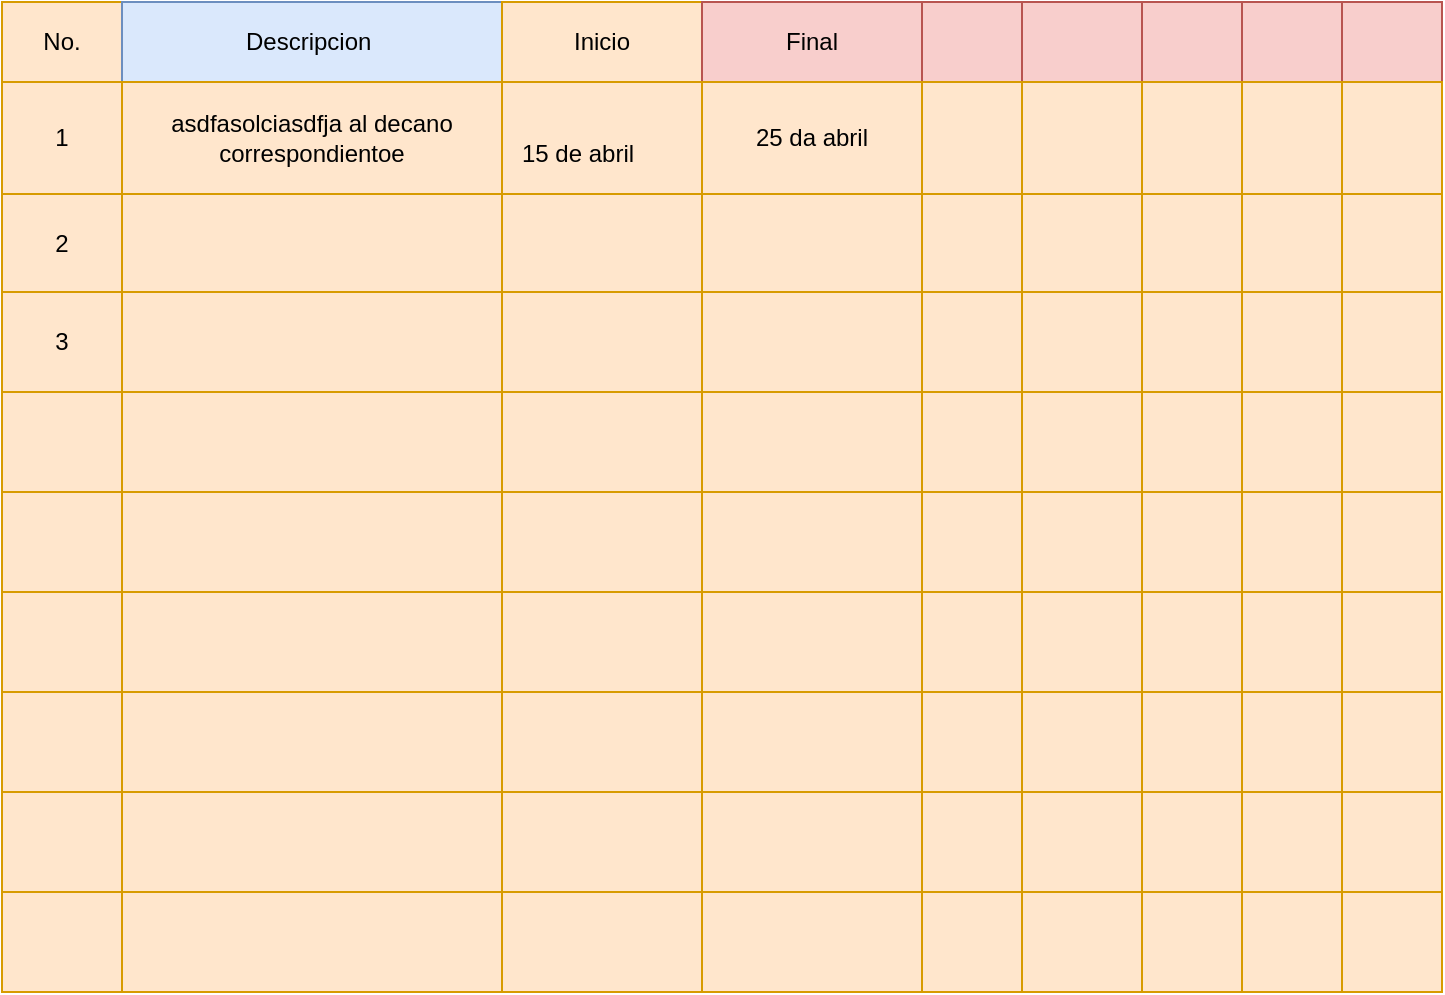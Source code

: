 <mxfile version="24.2.5" type="github">
  <diagram name="Fase 1 Inicio" id="8t1y3uFtydpFNQc3oyha">
    <mxGraphModel dx="1474" dy="1691" grid="1" gridSize="10" guides="1" tooltips="1" connect="1" arrows="1" fold="1" page="1" pageScale="1" pageWidth="827" pageHeight="1169" math="0" shadow="0">
      <root>
        <mxCell id="0" />
        <mxCell id="1" parent="0" />
        <mxCell id="MIYx1o6pVA1GDxMh2l_--1" value="" style="childLayout=tableLayout;recursiveResize=0;shadow=0;fillColor=#ffe6cc;rounded=0;whiteSpace=wrap;strokeColor=#d79b00;" vertex="1" parent="1">
          <mxGeometry x="20" y="-150" width="720" height="495" as="geometry" />
        </mxCell>
        <mxCell id="MIYx1o6pVA1GDxMh2l_--2" value="" style="shape=tableRow;horizontal=0;startSize=0;swimlaneHead=0;swimlaneBody=0;top=0;left=0;bottom=0;right=0;dropTarget=0;collapsible=0;recursiveResize=0;expand=0;fontStyle=0;fillColor=none;strokeColor=inherit;rounded=0;" vertex="1" parent="MIYx1o6pVA1GDxMh2l_--1">
          <mxGeometry width="720" height="40" as="geometry" />
        </mxCell>
        <mxCell id="MIYx1o6pVA1GDxMh2l_--3" value="No." style="connectable=0;recursiveResize=0;strokeColor=inherit;fillColor=none;align=center;whiteSpace=wrap;html=1;rounded=0;" vertex="1" parent="MIYx1o6pVA1GDxMh2l_--2">
          <mxGeometry width="60" height="40" as="geometry">
            <mxRectangle width="60" height="40" as="alternateBounds" />
          </mxGeometry>
        </mxCell>
        <mxCell id="MIYx1o6pVA1GDxMh2l_--4" value="Descripcion&amp;nbsp;" style="connectable=0;recursiveResize=0;strokeColor=#6c8ebf;fillColor=#dae8fc;align=center;whiteSpace=wrap;html=1;rounded=0;" vertex="1" parent="MIYx1o6pVA1GDxMh2l_--2">
          <mxGeometry x="60" width="190" height="40" as="geometry">
            <mxRectangle width="190" height="40" as="alternateBounds" />
          </mxGeometry>
        </mxCell>
        <mxCell id="MIYx1o6pVA1GDxMh2l_--5" value="Inicio" style="connectable=0;recursiveResize=0;strokeColor=inherit;fillColor=none;align=center;whiteSpace=wrap;html=1;rounded=0;" vertex="1" parent="MIYx1o6pVA1GDxMh2l_--2">
          <mxGeometry x="250" width="100" height="40" as="geometry">
            <mxRectangle width="100" height="40" as="alternateBounds" />
          </mxGeometry>
        </mxCell>
        <mxCell id="MIYx1o6pVA1GDxMh2l_--12" value="Final" style="connectable=0;recursiveResize=0;strokeColor=#b85450;fillColor=#f8cecc;align=center;whiteSpace=wrap;html=1;rounded=0;" vertex="1" parent="MIYx1o6pVA1GDxMh2l_--2">
          <mxGeometry x="350" width="110" height="40" as="geometry">
            <mxRectangle width="110" height="40" as="alternateBounds" />
          </mxGeometry>
        </mxCell>
        <mxCell id="MIYx1o6pVA1GDxMh2l_--34" style="connectable=0;recursiveResize=0;strokeColor=#b85450;fillColor=#f8cecc;align=center;whiteSpace=wrap;html=1;rounded=0;" vertex="1" parent="MIYx1o6pVA1GDxMh2l_--2">
          <mxGeometry x="460" width="50" height="40" as="geometry">
            <mxRectangle width="50" height="40" as="alternateBounds" />
          </mxGeometry>
        </mxCell>
        <mxCell id="MIYx1o6pVA1GDxMh2l_--39" style="connectable=0;recursiveResize=0;strokeColor=#b85450;fillColor=#f8cecc;align=center;whiteSpace=wrap;html=1;rounded=0;" vertex="1" parent="MIYx1o6pVA1GDxMh2l_--2">
          <mxGeometry x="510" width="60" height="40" as="geometry">
            <mxRectangle width="60" height="40" as="alternateBounds" />
          </mxGeometry>
        </mxCell>
        <mxCell id="MIYx1o6pVA1GDxMh2l_--44" style="connectable=0;recursiveResize=0;strokeColor=#b85450;fillColor=#f8cecc;align=center;whiteSpace=wrap;html=1;rounded=0;" vertex="1" parent="MIYx1o6pVA1GDxMh2l_--2">
          <mxGeometry x="570" width="50" height="40" as="geometry">
            <mxRectangle width="50" height="40" as="alternateBounds" />
          </mxGeometry>
        </mxCell>
        <mxCell id="MIYx1o6pVA1GDxMh2l_--49" style="connectable=0;recursiveResize=0;strokeColor=#b85450;fillColor=#f8cecc;align=center;whiteSpace=wrap;html=1;rounded=0;" vertex="1" parent="MIYx1o6pVA1GDxMh2l_--2">
          <mxGeometry x="620" width="50" height="40" as="geometry">
            <mxRectangle width="50" height="40" as="alternateBounds" />
          </mxGeometry>
        </mxCell>
        <mxCell id="MIYx1o6pVA1GDxMh2l_--54" style="connectable=0;recursiveResize=0;strokeColor=#b85450;fillColor=#f8cecc;align=center;whiteSpace=wrap;html=1;rounded=0;" vertex="1" parent="MIYx1o6pVA1GDxMh2l_--2">
          <mxGeometry x="670" width="50" height="40" as="geometry">
            <mxRectangle width="50" height="40" as="alternateBounds" />
          </mxGeometry>
        </mxCell>
        <mxCell id="MIYx1o6pVA1GDxMh2l_--6" style="shape=tableRow;horizontal=0;startSize=0;swimlaneHead=0;swimlaneBody=0;top=0;left=0;bottom=0;right=0;dropTarget=0;collapsible=0;recursiveResize=0;expand=0;fontStyle=0;fillColor=none;strokeColor=inherit;rounded=0;" vertex="1" parent="MIYx1o6pVA1GDxMh2l_--1">
          <mxGeometry y="40" width="720" height="56" as="geometry" />
        </mxCell>
        <mxCell id="MIYx1o6pVA1GDxMh2l_--7" value="1" style="connectable=0;recursiveResize=0;strokeColor=inherit;fillColor=none;align=center;whiteSpace=wrap;html=1;rounded=0;" vertex="1" parent="MIYx1o6pVA1GDxMh2l_--6">
          <mxGeometry width="60" height="56" as="geometry">
            <mxRectangle width="60" height="56" as="alternateBounds" />
          </mxGeometry>
        </mxCell>
        <mxCell id="MIYx1o6pVA1GDxMh2l_--8" value="asdfasolciasdfja al decano correspondientoe" style="connectable=0;recursiveResize=0;strokeColor=inherit;fillColor=none;align=center;whiteSpace=wrap;html=1;rounded=0;" vertex="1" parent="MIYx1o6pVA1GDxMh2l_--6">
          <mxGeometry x="60" width="190" height="56" as="geometry">
            <mxRectangle width="190" height="56" as="alternateBounds" />
          </mxGeometry>
        </mxCell>
        <mxCell id="MIYx1o6pVA1GDxMh2l_--9" value="&lt;span style=&quot;white-space: pre;&quot;&gt;&#x9;&lt;/span&gt;&lt;span style=&quot;white-space: pre;&quot;&gt;&#x9;&lt;/span&gt;&lt;span style=&quot;white-space: pre;&quot;&gt;&#x9;&lt;/span&gt;&lt;span style=&quot;white-space: pre;&quot;&gt;&#x9;&lt;/span&gt;&lt;span style=&quot;white-space: pre;&quot;&gt;&#x9;&lt;/span&gt;&lt;span style=&quot;white-space: pre;&quot;&gt;&#x9;&lt;/span&gt;&lt;span style=&quot;white-space: pre;&quot;&gt;&#x9;&lt;/span&gt;&lt;div&gt;15 de abril&lt;span style=&quot;background-color: initial; white-space: pre;&quot;&gt;&#x9;&lt;/span&gt;&lt;/div&gt;" style="connectable=0;recursiveResize=0;strokeColor=inherit;fillColor=none;align=center;whiteSpace=wrap;html=1;rounded=0;" vertex="1" parent="MIYx1o6pVA1GDxMh2l_--6">
          <mxGeometry x="250" width="100" height="56" as="geometry">
            <mxRectangle width="100" height="56" as="alternateBounds" />
          </mxGeometry>
        </mxCell>
        <mxCell id="MIYx1o6pVA1GDxMh2l_--13" value="25 da abril" style="connectable=0;recursiveResize=0;strokeColor=inherit;fillColor=none;align=center;whiteSpace=wrap;html=1;rounded=0;" vertex="1" parent="MIYx1o6pVA1GDxMh2l_--6">
          <mxGeometry x="350" width="110" height="56" as="geometry">
            <mxRectangle width="110" height="56" as="alternateBounds" />
          </mxGeometry>
        </mxCell>
        <mxCell id="MIYx1o6pVA1GDxMh2l_--35" style="connectable=0;recursiveResize=0;strokeColor=inherit;fillColor=none;align=center;whiteSpace=wrap;html=1;rounded=0;" vertex="1" parent="MIYx1o6pVA1GDxMh2l_--6">
          <mxGeometry x="460" width="50" height="56" as="geometry">
            <mxRectangle width="50" height="56" as="alternateBounds" />
          </mxGeometry>
        </mxCell>
        <mxCell id="MIYx1o6pVA1GDxMh2l_--40" style="connectable=0;recursiveResize=0;strokeColor=inherit;fillColor=none;align=center;whiteSpace=wrap;html=1;rounded=0;" vertex="1" parent="MIYx1o6pVA1GDxMh2l_--6">
          <mxGeometry x="510" width="60" height="56" as="geometry">
            <mxRectangle width="60" height="56" as="alternateBounds" />
          </mxGeometry>
        </mxCell>
        <mxCell id="MIYx1o6pVA1GDxMh2l_--45" style="connectable=0;recursiveResize=0;strokeColor=inherit;fillColor=none;align=center;whiteSpace=wrap;html=1;rounded=0;" vertex="1" parent="MIYx1o6pVA1GDxMh2l_--6">
          <mxGeometry x="570" width="50" height="56" as="geometry">
            <mxRectangle width="50" height="56" as="alternateBounds" />
          </mxGeometry>
        </mxCell>
        <mxCell id="MIYx1o6pVA1GDxMh2l_--50" style="connectable=0;recursiveResize=0;strokeColor=inherit;fillColor=none;align=center;whiteSpace=wrap;html=1;rounded=0;" vertex="1" parent="MIYx1o6pVA1GDxMh2l_--6">
          <mxGeometry x="620" width="50" height="56" as="geometry">
            <mxRectangle width="50" height="56" as="alternateBounds" />
          </mxGeometry>
        </mxCell>
        <mxCell id="MIYx1o6pVA1GDxMh2l_--55" style="connectable=0;recursiveResize=0;strokeColor=inherit;fillColor=none;align=center;whiteSpace=wrap;html=1;rounded=0;" vertex="1" parent="MIYx1o6pVA1GDxMh2l_--6">
          <mxGeometry x="670" width="50" height="56" as="geometry">
            <mxRectangle width="50" height="56" as="alternateBounds" />
          </mxGeometry>
        </mxCell>
        <mxCell id="MIYx1o6pVA1GDxMh2l_--14" style="shape=tableRow;horizontal=0;startSize=0;swimlaneHead=0;swimlaneBody=0;top=0;left=0;bottom=0;right=0;dropTarget=0;collapsible=0;recursiveResize=0;expand=0;fontStyle=0;fillColor=none;strokeColor=inherit;rounded=0;" vertex="1" parent="MIYx1o6pVA1GDxMh2l_--1">
          <mxGeometry y="96" width="720" height="49" as="geometry" />
        </mxCell>
        <mxCell id="MIYx1o6pVA1GDxMh2l_--15" value="2" style="connectable=0;recursiveResize=0;strokeColor=inherit;fillColor=none;align=center;whiteSpace=wrap;html=1;rounded=0;" vertex="1" parent="MIYx1o6pVA1GDxMh2l_--14">
          <mxGeometry width="60" height="49" as="geometry">
            <mxRectangle width="60" height="49" as="alternateBounds" />
          </mxGeometry>
        </mxCell>
        <mxCell id="MIYx1o6pVA1GDxMh2l_--16" style="connectable=0;recursiveResize=0;strokeColor=inherit;fillColor=none;align=center;whiteSpace=wrap;html=1;rounded=0;" vertex="1" parent="MIYx1o6pVA1GDxMh2l_--14">
          <mxGeometry x="60" width="190" height="49" as="geometry">
            <mxRectangle width="190" height="49" as="alternateBounds" />
          </mxGeometry>
        </mxCell>
        <mxCell id="MIYx1o6pVA1GDxMh2l_--17" style="connectable=0;recursiveResize=0;strokeColor=inherit;fillColor=none;align=center;whiteSpace=wrap;html=1;rounded=0;" vertex="1" parent="MIYx1o6pVA1GDxMh2l_--14">
          <mxGeometry x="250" width="100" height="49" as="geometry">
            <mxRectangle width="100" height="49" as="alternateBounds" />
          </mxGeometry>
        </mxCell>
        <mxCell id="MIYx1o6pVA1GDxMh2l_--18" style="connectable=0;recursiveResize=0;strokeColor=inherit;fillColor=none;align=center;whiteSpace=wrap;html=1;rounded=0;" vertex="1" parent="MIYx1o6pVA1GDxMh2l_--14">
          <mxGeometry x="350" width="110" height="49" as="geometry">
            <mxRectangle width="110" height="49" as="alternateBounds" />
          </mxGeometry>
        </mxCell>
        <mxCell id="MIYx1o6pVA1GDxMh2l_--36" style="connectable=0;recursiveResize=0;strokeColor=inherit;fillColor=none;align=center;whiteSpace=wrap;html=1;rounded=0;" vertex="1" parent="MIYx1o6pVA1GDxMh2l_--14">
          <mxGeometry x="460" width="50" height="49" as="geometry">
            <mxRectangle width="50" height="49" as="alternateBounds" />
          </mxGeometry>
        </mxCell>
        <mxCell id="MIYx1o6pVA1GDxMh2l_--41" style="connectable=0;recursiveResize=0;strokeColor=inherit;fillColor=none;align=center;whiteSpace=wrap;html=1;rounded=0;" vertex="1" parent="MIYx1o6pVA1GDxMh2l_--14">
          <mxGeometry x="510" width="60" height="49" as="geometry">
            <mxRectangle width="60" height="49" as="alternateBounds" />
          </mxGeometry>
        </mxCell>
        <mxCell id="MIYx1o6pVA1GDxMh2l_--46" style="connectable=0;recursiveResize=0;strokeColor=inherit;fillColor=none;align=center;whiteSpace=wrap;html=1;rounded=0;" vertex="1" parent="MIYx1o6pVA1GDxMh2l_--14">
          <mxGeometry x="570" width="50" height="49" as="geometry">
            <mxRectangle width="50" height="49" as="alternateBounds" />
          </mxGeometry>
        </mxCell>
        <mxCell id="MIYx1o6pVA1GDxMh2l_--51" style="connectable=0;recursiveResize=0;strokeColor=inherit;fillColor=none;align=center;whiteSpace=wrap;html=1;rounded=0;" vertex="1" parent="MIYx1o6pVA1GDxMh2l_--14">
          <mxGeometry x="620" width="50" height="49" as="geometry">
            <mxRectangle width="50" height="49" as="alternateBounds" />
          </mxGeometry>
        </mxCell>
        <mxCell id="MIYx1o6pVA1GDxMh2l_--56" style="connectable=0;recursiveResize=0;strokeColor=inherit;fillColor=none;align=center;whiteSpace=wrap;html=1;rounded=0;" vertex="1" parent="MIYx1o6pVA1GDxMh2l_--14">
          <mxGeometry x="670" width="50" height="49" as="geometry">
            <mxRectangle width="50" height="49" as="alternateBounds" />
          </mxGeometry>
        </mxCell>
        <mxCell id="MIYx1o6pVA1GDxMh2l_--19" style="shape=tableRow;horizontal=0;startSize=0;swimlaneHead=0;swimlaneBody=0;top=0;left=0;bottom=0;right=0;dropTarget=0;collapsible=0;recursiveResize=0;expand=0;fontStyle=0;fillColor=none;strokeColor=inherit;rounded=0;" vertex="1" parent="MIYx1o6pVA1GDxMh2l_--1">
          <mxGeometry y="145" width="720" height="50" as="geometry" />
        </mxCell>
        <mxCell id="MIYx1o6pVA1GDxMh2l_--20" value="3" style="connectable=0;recursiveResize=0;strokeColor=inherit;fillColor=none;align=center;whiteSpace=wrap;html=1;rounded=0;" vertex="1" parent="MIYx1o6pVA1GDxMh2l_--19">
          <mxGeometry width="60" height="50" as="geometry">
            <mxRectangle width="60" height="50" as="alternateBounds" />
          </mxGeometry>
        </mxCell>
        <mxCell id="MIYx1o6pVA1GDxMh2l_--21" style="connectable=0;recursiveResize=0;strokeColor=inherit;fillColor=none;align=center;whiteSpace=wrap;html=1;rounded=0;" vertex="1" parent="MIYx1o6pVA1GDxMh2l_--19">
          <mxGeometry x="60" width="190" height="50" as="geometry">
            <mxRectangle width="190" height="50" as="alternateBounds" />
          </mxGeometry>
        </mxCell>
        <mxCell id="MIYx1o6pVA1GDxMh2l_--22" style="connectable=0;recursiveResize=0;strokeColor=inherit;fillColor=none;align=center;whiteSpace=wrap;html=1;rounded=0;" vertex="1" parent="MIYx1o6pVA1GDxMh2l_--19">
          <mxGeometry x="250" width="100" height="50" as="geometry">
            <mxRectangle width="100" height="50" as="alternateBounds" />
          </mxGeometry>
        </mxCell>
        <mxCell id="MIYx1o6pVA1GDxMh2l_--23" style="connectable=0;recursiveResize=0;strokeColor=inherit;fillColor=none;align=center;whiteSpace=wrap;html=1;rounded=0;" vertex="1" parent="MIYx1o6pVA1GDxMh2l_--19">
          <mxGeometry x="350" width="110" height="50" as="geometry">
            <mxRectangle width="110" height="50" as="alternateBounds" />
          </mxGeometry>
        </mxCell>
        <mxCell id="MIYx1o6pVA1GDxMh2l_--37" style="connectable=0;recursiveResize=0;strokeColor=inherit;fillColor=none;align=center;whiteSpace=wrap;html=1;rounded=0;" vertex="1" parent="MIYx1o6pVA1GDxMh2l_--19">
          <mxGeometry x="460" width="50" height="50" as="geometry">
            <mxRectangle width="50" height="50" as="alternateBounds" />
          </mxGeometry>
        </mxCell>
        <mxCell id="MIYx1o6pVA1GDxMh2l_--42" style="connectable=0;recursiveResize=0;strokeColor=inherit;fillColor=none;align=center;whiteSpace=wrap;html=1;rounded=0;" vertex="1" parent="MIYx1o6pVA1GDxMh2l_--19">
          <mxGeometry x="510" width="60" height="50" as="geometry">
            <mxRectangle width="60" height="50" as="alternateBounds" />
          </mxGeometry>
        </mxCell>
        <mxCell id="MIYx1o6pVA1GDxMh2l_--47" style="connectable=0;recursiveResize=0;strokeColor=inherit;fillColor=none;align=center;whiteSpace=wrap;html=1;rounded=0;" vertex="1" parent="MIYx1o6pVA1GDxMh2l_--19">
          <mxGeometry x="570" width="50" height="50" as="geometry">
            <mxRectangle width="50" height="50" as="alternateBounds" />
          </mxGeometry>
        </mxCell>
        <mxCell id="MIYx1o6pVA1GDxMh2l_--52" style="connectable=0;recursiveResize=0;strokeColor=inherit;fillColor=none;align=center;whiteSpace=wrap;html=1;rounded=0;" vertex="1" parent="MIYx1o6pVA1GDxMh2l_--19">
          <mxGeometry x="620" width="50" height="50" as="geometry">
            <mxRectangle width="50" height="50" as="alternateBounds" />
          </mxGeometry>
        </mxCell>
        <mxCell id="MIYx1o6pVA1GDxMh2l_--57" style="connectable=0;recursiveResize=0;strokeColor=inherit;fillColor=none;align=center;whiteSpace=wrap;html=1;rounded=0;" vertex="1" parent="MIYx1o6pVA1GDxMh2l_--19">
          <mxGeometry x="670" width="50" height="50" as="geometry">
            <mxRectangle width="50" height="50" as="alternateBounds" />
          </mxGeometry>
        </mxCell>
        <mxCell id="MIYx1o6pVA1GDxMh2l_--29" style="shape=tableRow;horizontal=0;startSize=0;swimlaneHead=0;swimlaneBody=0;top=0;left=0;bottom=0;right=0;dropTarget=0;collapsible=0;recursiveResize=0;expand=0;fontStyle=0;fillColor=none;strokeColor=inherit;rounded=0;" vertex="1" parent="MIYx1o6pVA1GDxMh2l_--1">
          <mxGeometry y="195" width="720" height="50" as="geometry" />
        </mxCell>
        <mxCell id="MIYx1o6pVA1GDxMh2l_--30" style="connectable=0;recursiveResize=0;strokeColor=inherit;fillColor=none;align=center;whiteSpace=wrap;html=1;rounded=0;" vertex="1" parent="MIYx1o6pVA1GDxMh2l_--29">
          <mxGeometry width="60" height="50" as="geometry">
            <mxRectangle width="60" height="50" as="alternateBounds" />
          </mxGeometry>
        </mxCell>
        <mxCell id="MIYx1o6pVA1GDxMh2l_--31" style="connectable=0;recursiveResize=0;strokeColor=inherit;fillColor=none;align=center;whiteSpace=wrap;html=1;rounded=0;" vertex="1" parent="MIYx1o6pVA1GDxMh2l_--29">
          <mxGeometry x="60" width="190" height="50" as="geometry">
            <mxRectangle width="190" height="50" as="alternateBounds" />
          </mxGeometry>
        </mxCell>
        <mxCell id="MIYx1o6pVA1GDxMh2l_--32" style="connectable=0;recursiveResize=0;strokeColor=inherit;fillColor=none;align=center;whiteSpace=wrap;html=1;rounded=0;" vertex="1" parent="MIYx1o6pVA1GDxMh2l_--29">
          <mxGeometry x="250" width="100" height="50" as="geometry">
            <mxRectangle width="100" height="50" as="alternateBounds" />
          </mxGeometry>
        </mxCell>
        <mxCell id="MIYx1o6pVA1GDxMh2l_--33" style="connectable=0;recursiveResize=0;strokeColor=inherit;fillColor=none;align=center;whiteSpace=wrap;html=1;rounded=0;" vertex="1" parent="MIYx1o6pVA1GDxMh2l_--29">
          <mxGeometry x="350" width="110" height="50" as="geometry">
            <mxRectangle width="110" height="50" as="alternateBounds" />
          </mxGeometry>
        </mxCell>
        <mxCell id="MIYx1o6pVA1GDxMh2l_--38" style="connectable=0;recursiveResize=0;strokeColor=inherit;fillColor=none;align=center;whiteSpace=wrap;html=1;rounded=0;" vertex="1" parent="MIYx1o6pVA1GDxMh2l_--29">
          <mxGeometry x="460" width="50" height="50" as="geometry">
            <mxRectangle width="50" height="50" as="alternateBounds" />
          </mxGeometry>
        </mxCell>
        <mxCell id="MIYx1o6pVA1GDxMh2l_--43" style="connectable=0;recursiveResize=0;strokeColor=inherit;fillColor=none;align=center;whiteSpace=wrap;html=1;rounded=0;" vertex="1" parent="MIYx1o6pVA1GDxMh2l_--29">
          <mxGeometry x="510" width="60" height="50" as="geometry">
            <mxRectangle width="60" height="50" as="alternateBounds" />
          </mxGeometry>
        </mxCell>
        <mxCell id="MIYx1o6pVA1GDxMh2l_--48" style="connectable=0;recursiveResize=0;strokeColor=inherit;fillColor=none;align=center;whiteSpace=wrap;html=1;rounded=0;" vertex="1" parent="MIYx1o6pVA1GDxMh2l_--29">
          <mxGeometry x="570" width="50" height="50" as="geometry">
            <mxRectangle width="50" height="50" as="alternateBounds" />
          </mxGeometry>
        </mxCell>
        <mxCell id="MIYx1o6pVA1GDxMh2l_--53" style="connectable=0;recursiveResize=0;strokeColor=inherit;fillColor=none;align=center;whiteSpace=wrap;html=1;rounded=0;" vertex="1" parent="MIYx1o6pVA1GDxMh2l_--29">
          <mxGeometry x="620" width="50" height="50" as="geometry">
            <mxRectangle width="50" height="50" as="alternateBounds" />
          </mxGeometry>
        </mxCell>
        <mxCell id="MIYx1o6pVA1GDxMh2l_--58" style="connectable=0;recursiveResize=0;strokeColor=inherit;fillColor=none;align=center;whiteSpace=wrap;html=1;rounded=0;" vertex="1" parent="MIYx1o6pVA1GDxMh2l_--29">
          <mxGeometry x="670" width="50" height="50" as="geometry">
            <mxRectangle width="50" height="50" as="alternateBounds" />
          </mxGeometry>
        </mxCell>
        <mxCell id="MIYx1o6pVA1GDxMh2l_--59" style="shape=tableRow;horizontal=0;startSize=0;swimlaneHead=0;swimlaneBody=0;top=0;left=0;bottom=0;right=0;dropTarget=0;collapsible=0;recursiveResize=0;expand=0;fontStyle=0;fillColor=none;strokeColor=inherit;rounded=0;" vertex="1" parent="MIYx1o6pVA1GDxMh2l_--1">
          <mxGeometry y="245" width="720" height="50" as="geometry" />
        </mxCell>
        <mxCell id="MIYx1o6pVA1GDxMh2l_--60" style="connectable=0;recursiveResize=0;strokeColor=inherit;fillColor=none;align=center;whiteSpace=wrap;html=1;rounded=0;" vertex="1" parent="MIYx1o6pVA1GDxMh2l_--59">
          <mxGeometry width="60" height="50" as="geometry">
            <mxRectangle width="60" height="50" as="alternateBounds" />
          </mxGeometry>
        </mxCell>
        <mxCell id="MIYx1o6pVA1GDxMh2l_--61" style="connectable=0;recursiveResize=0;strokeColor=inherit;fillColor=none;align=center;whiteSpace=wrap;html=1;rounded=0;" vertex="1" parent="MIYx1o6pVA1GDxMh2l_--59">
          <mxGeometry x="60" width="190" height="50" as="geometry">
            <mxRectangle width="190" height="50" as="alternateBounds" />
          </mxGeometry>
        </mxCell>
        <mxCell id="MIYx1o6pVA1GDxMh2l_--62" style="connectable=0;recursiveResize=0;strokeColor=inherit;fillColor=none;align=center;whiteSpace=wrap;html=1;rounded=0;" vertex="1" parent="MIYx1o6pVA1GDxMh2l_--59">
          <mxGeometry x="250" width="100" height="50" as="geometry">
            <mxRectangle width="100" height="50" as="alternateBounds" />
          </mxGeometry>
        </mxCell>
        <mxCell id="MIYx1o6pVA1GDxMh2l_--63" style="connectable=0;recursiveResize=0;strokeColor=inherit;fillColor=none;align=center;whiteSpace=wrap;html=1;rounded=0;" vertex="1" parent="MIYx1o6pVA1GDxMh2l_--59">
          <mxGeometry x="350" width="110" height="50" as="geometry">
            <mxRectangle width="110" height="50" as="alternateBounds" />
          </mxGeometry>
        </mxCell>
        <mxCell id="MIYx1o6pVA1GDxMh2l_--64" style="connectable=0;recursiveResize=0;strokeColor=inherit;fillColor=none;align=center;whiteSpace=wrap;html=1;rounded=0;" vertex="1" parent="MIYx1o6pVA1GDxMh2l_--59">
          <mxGeometry x="460" width="50" height="50" as="geometry">
            <mxRectangle width="50" height="50" as="alternateBounds" />
          </mxGeometry>
        </mxCell>
        <mxCell id="MIYx1o6pVA1GDxMh2l_--65" style="connectable=0;recursiveResize=0;strokeColor=inherit;fillColor=none;align=center;whiteSpace=wrap;html=1;rounded=0;" vertex="1" parent="MIYx1o6pVA1GDxMh2l_--59">
          <mxGeometry x="510" width="60" height="50" as="geometry">
            <mxRectangle width="60" height="50" as="alternateBounds" />
          </mxGeometry>
        </mxCell>
        <mxCell id="MIYx1o6pVA1GDxMh2l_--66" style="connectable=0;recursiveResize=0;strokeColor=inherit;fillColor=none;align=center;whiteSpace=wrap;html=1;rounded=0;" vertex="1" parent="MIYx1o6pVA1GDxMh2l_--59">
          <mxGeometry x="570" width="50" height="50" as="geometry">
            <mxRectangle width="50" height="50" as="alternateBounds" />
          </mxGeometry>
        </mxCell>
        <mxCell id="MIYx1o6pVA1GDxMh2l_--67" style="connectable=0;recursiveResize=0;strokeColor=inherit;fillColor=none;align=center;whiteSpace=wrap;html=1;rounded=0;" vertex="1" parent="MIYx1o6pVA1GDxMh2l_--59">
          <mxGeometry x="620" width="50" height="50" as="geometry">
            <mxRectangle width="50" height="50" as="alternateBounds" />
          </mxGeometry>
        </mxCell>
        <mxCell id="MIYx1o6pVA1GDxMh2l_--68" style="connectable=0;recursiveResize=0;strokeColor=inherit;fillColor=none;align=center;whiteSpace=wrap;html=1;rounded=0;" vertex="1" parent="MIYx1o6pVA1GDxMh2l_--59">
          <mxGeometry x="670" width="50" height="50" as="geometry">
            <mxRectangle width="50" height="50" as="alternateBounds" />
          </mxGeometry>
        </mxCell>
        <mxCell id="MIYx1o6pVA1GDxMh2l_--69" style="shape=tableRow;horizontal=0;startSize=0;swimlaneHead=0;swimlaneBody=0;top=0;left=0;bottom=0;right=0;dropTarget=0;collapsible=0;recursiveResize=0;expand=0;fontStyle=0;fillColor=none;strokeColor=inherit;rounded=0;" vertex="1" parent="MIYx1o6pVA1GDxMh2l_--1">
          <mxGeometry y="295" width="720" height="50" as="geometry" />
        </mxCell>
        <mxCell id="MIYx1o6pVA1GDxMh2l_--70" style="connectable=0;recursiveResize=0;strokeColor=inherit;fillColor=none;align=center;whiteSpace=wrap;html=1;rounded=0;" vertex="1" parent="MIYx1o6pVA1GDxMh2l_--69">
          <mxGeometry width="60" height="50" as="geometry">
            <mxRectangle width="60" height="50" as="alternateBounds" />
          </mxGeometry>
        </mxCell>
        <mxCell id="MIYx1o6pVA1GDxMh2l_--71" style="connectable=0;recursiveResize=0;strokeColor=inherit;fillColor=none;align=center;whiteSpace=wrap;html=1;rounded=0;" vertex="1" parent="MIYx1o6pVA1GDxMh2l_--69">
          <mxGeometry x="60" width="190" height="50" as="geometry">
            <mxRectangle width="190" height="50" as="alternateBounds" />
          </mxGeometry>
        </mxCell>
        <mxCell id="MIYx1o6pVA1GDxMh2l_--72" style="connectable=0;recursiveResize=0;strokeColor=inherit;fillColor=none;align=center;whiteSpace=wrap;html=1;rounded=0;" vertex="1" parent="MIYx1o6pVA1GDxMh2l_--69">
          <mxGeometry x="250" width="100" height="50" as="geometry">
            <mxRectangle width="100" height="50" as="alternateBounds" />
          </mxGeometry>
        </mxCell>
        <mxCell id="MIYx1o6pVA1GDxMh2l_--73" style="connectable=0;recursiveResize=0;strokeColor=inherit;fillColor=none;align=center;whiteSpace=wrap;html=1;rounded=0;" vertex="1" parent="MIYx1o6pVA1GDxMh2l_--69">
          <mxGeometry x="350" width="110" height="50" as="geometry">
            <mxRectangle width="110" height="50" as="alternateBounds" />
          </mxGeometry>
        </mxCell>
        <mxCell id="MIYx1o6pVA1GDxMh2l_--74" style="connectable=0;recursiveResize=0;strokeColor=inherit;fillColor=none;align=center;whiteSpace=wrap;html=1;rounded=0;" vertex="1" parent="MIYx1o6pVA1GDxMh2l_--69">
          <mxGeometry x="460" width="50" height="50" as="geometry">
            <mxRectangle width="50" height="50" as="alternateBounds" />
          </mxGeometry>
        </mxCell>
        <mxCell id="MIYx1o6pVA1GDxMh2l_--75" style="connectable=0;recursiveResize=0;strokeColor=inherit;fillColor=none;align=center;whiteSpace=wrap;html=1;rounded=0;" vertex="1" parent="MIYx1o6pVA1GDxMh2l_--69">
          <mxGeometry x="510" width="60" height="50" as="geometry">
            <mxRectangle width="60" height="50" as="alternateBounds" />
          </mxGeometry>
        </mxCell>
        <mxCell id="MIYx1o6pVA1GDxMh2l_--76" style="connectable=0;recursiveResize=0;strokeColor=inherit;fillColor=none;align=center;whiteSpace=wrap;html=1;rounded=0;" vertex="1" parent="MIYx1o6pVA1GDxMh2l_--69">
          <mxGeometry x="570" width="50" height="50" as="geometry">
            <mxRectangle width="50" height="50" as="alternateBounds" />
          </mxGeometry>
        </mxCell>
        <mxCell id="MIYx1o6pVA1GDxMh2l_--77" style="connectable=0;recursiveResize=0;strokeColor=inherit;fillColor=none;align=center;whiteSpace=wrap;html=1;rounded=0;" vertex="1" parent="MIYx1o6pVA1GDxMh2l_--69">
          <mxGeometry x="620" width="50" height="50" as="geometry">
            <mxRectangle width="50" height="50" as="alternateBounds" />
          </mxGeometry>
        </mxCell>
        <mxCell id="MIYx1o6pVA1GDxMh2l_--78" style="connectable=0;recursiveResize=0;strokeColor=inherit;fillColor=none;align=center;whiteSpace=wrap;html=1;rounded=0;" vertex="1" parent="MIYx1o6pVA1GDxMh2l_--69">
          <mxGeometry x="670" width="50" height="50" as="geometry">
            <mxRectangle width="50" height="50" as="alternateBounds" />
          </mxGeometry>
        </mxCell>
        <mxCell id="MIYx1o6pVA1GDxMh2l_--79" style="shape=tableRow;horizontal=0;startSize=0;swimlaneHead=0;swimlaneBody=0;top=0;left=0;bottom=0;right=0;dropTarget=0;collapsible=0;recursiveResize=0;expand=0;fontStyle=0;fillColor=none;strokeColor=inherit;rounded=0;" vertex="1" parent="MIYx1o6pVA1GDxMh2l_--1">
          <mxGeometry y="345" width="720" height="50" as="geometry" />
        </mxCell>
        <mxCell id="MIYx1o6pVA1GDxMh2l_--80" style="connectable=0;recursiveResize=0;strokeColor=inherit;fillColor=none;align=center;whiteSpace=wrap;html=1;rounded=0;" vertex="1" parent="MIYx1o6pVA1GDxMh2l_--79">
          <mxGeometry width="60" height="50" as="geometry">
            <mxRectangle width="60" height="50" as="alternateBounds" />
          </mxGeometry>
        </mxCell>
        <mxCell id="MIYx1o6pVA1GDxMh2l_--81" style="connectable=0;recursiveResize=0;strokeColor=inherit;fillColor=none;align=center;whiteSpace=wrap;html=1;rounded=0;" vertex="1" parent="MIYx1o6pVA1GDxMh2l_--79">
          <mxGeometry x="60" width="190" height="50" as="geometry">
            <mxRectangle width="190" height="50" as="alternateBounds" />
          </mxGeometry>
        </mxCell>
        <mxCell id="MIYx1o6pVA1GDxMh2l_--82" style="connectable=0;recursiveResize=0;strokeColor=inherit;fillColor=none;align=center;whiteSpace=wrap;html=1;rounded=0;" vertex="1" parent="MIYx1o6pVA1GDxMh2l_--79">
          <mxGeometry x="250" width="100" height="50" as="geometry">
            <mxRectangle width="100" height="50" as="alternateBounds" />
          </mxGeometry>
        </mxCell>
        <mxCell id="MIYx1o6pVA1GDxMh2l_--83" style="connectable=0;recursiveResize=0;strokeColor=inherit;fillColor=none;align=center;whiteSpace=wrap;html=1;rounded=0;" vertex="1" parent="MIYx1o6pVA1GDxMh2l_--79">
          <mxGeometry x="350" width="110" height="50" as="geometry">
            <mxRectangle width="110" height="50" as="alternateBounds" />
          </mxGeometry>
        </mxCell>
        <mxCell id="MIYx1o6pVA1GDxMh2l_--84" style="connectable=0;recursiveResize=0;strokeColor=inherit;fillColor=none;align=center;whiteSpace=wrap;html=1;rounded=0;" vertex="1" parent="MIYx1o6pVA1GDxMh2l_--79">
          <mxGeometry x="460" width="50" height="50" as="geometry">
            <mxRectangle width="50" height="50" as="alternateBounds" />
          </mxGeometry>
        </mxCell>
        <mxCell id="MIYx1o6pVA1GDxMh2l_--85" style="connectable=0;recursiveResize=0;strokeColor=inherit;fillColor=none;align=center;whiteSpace=wrap;html=1;rounded=0;" vertex="1" parent="MIYx1o6pVA1GDxMh2l_--79">
          <mxGeometry x="510" width="60" height="50" as="geometry">
            <mxRectangle width="60" height="50" as="alternateBounds" />
          </mxGeometry>
        </mxCell>
        <mxCell id="MIYx1o6pVA1GDxMh2l_--86" style="connectable=0;recursiveResize=0;strokeColor=inherit;fillColor=none;align=center;whiteSpace=wrap;html=1;rounded=0;" vertex="1" parent="MIYx1o6pVA1GDxMh2l_--79">
          <mxGeometry x="570" width="50" height="50" as="geometry">
            <mxRectangle width="50" height="50" as="alternateBounds" />
          </mxGeometry>
        </mxCell>
        <mxCell id="MIYx1o6pVA1GDxMh2l_--87" style="connectable=0;recursiveResize=0;strokeColor=inherit;fillColor=none;align=center;whiteSpace=wrap;html=1;rounded=0;" vertex="1" parent="MIYx1o6pVA1GDxMh2l_--79">
          <mxGeometry x="620" width="50" height="50" as="geometry">
            <mxRectangle width="50" height="50" as="alternateBounds" />
          </mxGeometry>
        </mxCell>
        <mxCell id="MIYx1o6pVA1GDxMh2l_--88" style="connectable=0;recursiveResize=0;strokeColor=inherit;fillColor=none;align=center;whiteSpace=wrap;html=1;rounded=0;" vertex="1" parent="MIYx1o6pVA1GDxMh2l_--79">
          <mxGeometry x="670" width="50" height="50" as="geometry">
            <mxRectangle width="50" height="50" as="alternateBounds" />
          </mxGeometry>
        </mxCell>
        <mxCell id="MIYx1o6pVA1GDxMh2l_--89" style="shape=tableRow;horizontal=0;startSize=0;swimlaneHead=0;swimlaneBody=0;top=0;left=0;bottom=0;right=0;dropTarget=0;collapsible=0;recursiveResize=0;expand=0;fontStyle=0;fillColor=none;strokeColor=inherit;rounded=0;" vertex="1" parent="MIYx1o6pVA1GDxMh2l_--1">
          <mxGeometry y="395" width="720" height="50" as="geometry" />
        </mxCell>
        <mxCell id="MIYx1o6pVA1GDxMh2l_--90" style="connectable=0;recursiveResize=0;strokeColor=inherit;fillColor=none;align=center;whiteSpace=wrap;html=1;rounded=0;" vertex="1" parent="MIYx1o6pVA1GDxMh2l_--89">
          <mxGeometry width="60" height="50" as="geometry">
            <mxRectangle width="60" height="50" as="alternateBounds" />
          </mxGeometry>
        </mxCell>
        <mxCell id="MIYx1o6pVA1GDxMh2l_--91" style="connectable=0;recursiveResize=0;strokeColor=inherit;fillColor=none;align=center;whiteSpace=wrap;html=1;rounded=0;" vertex="1" parent="MIYx1o6pVA1GDxMh2l_--89">
          <mxGeometry x="60" width="190" height="50" as="geometry">
            <mxRectangle width="190" height="50" as="alternateBounds" />
          </mxGeometry>
        </mxCell>
        <mxCell id="MIYx1o6pVA1GDxMh2l_--92" style="connectable=0;recursiveResize=0;strokeColor=inherit;fillColor=none;align=center;whiteSpace=wrap;html=1;rounded=0;" vertex="1" parent="MIYx1o6pVA1GDxMh2l_--89">
          <mxGeometry x="250" width="100" height="50" as="geometry">
            <mxRectangle width="100" height="50" as="alternateBounds" />
          </mxGeometry>
        </mxCell>
        <mxCell id="MIYx1o6pVA1GDxMh2l_--93" style="connectable=0;recursiveResize=0;strokeColor=inherit;fillColor=none;align=center;whiteSpace=wrap;html=1;rounded=0;" vertex="1" parent="MIYx1o6pVA1GDxMh2l_--89">
          <mxGeometry x="350" width="110" height="50" as="geometry">
            <mxRectangle width="110" height="50" as="alternateBounds" />
          </mxGeometry>
        </mxCell>
        <mxCell id="MIYx1o6pVA1GDxMh2l_--94" style="connectable=0;recursiveResize=0;strokeColor=inherit;fillColor=none;align=center;whiteSpace=wrap;html=1;rounded=0;" vertex="1" parent="MIYx1o6pVA1GDxMh2l_--89">
          <mxGeometry x="460" width="50" height="50" as="geometry">
            <mxRectangle width="50" height="50" as="alternateBounds" />
          </mxGeometry>
        </mxCell>
        <mxCell id="MIYx1o6pVA1GDxMh2l_--95" style="connectable=0;recursiveResize=0;strokeColor=inherit;fillColor=none;align=center;whiteSpace=wrap;html=1;rounded=0;" vertex="1" parent="MIYx1o6pVA1GDxMh2l_--89">
          <mxGeometry x="510" width="60" height="50" as="geometry">
            <mxRectangle width="60" height="50" as="alternateBounds" />
          </mxGeometry>
        </mxCell>
        <mxCell id="MIYx1o6pVA1GDxMh2l_--96" style="connectable=0;recursiveResize=0;strokeColor=inherit;fillColor=none;align=center;whiteSpace=wrap;html=1;rounded=0;" vertex="1" parent="MIYx1o6pVA1GDxMh2l_--89">
          <mxGeometry x="570" width="50" height="50" as="geometry">
            <mxRectangle width="50" height="50" as="alternateBounds" />
          </mxGeometry>
        </mxCell>
        <mxCell id="MIYx1o6pVA1GDxMh2l_--97" style="connectable=0;recursiveResize=0;strokeColor=inherit;fillColor=none;align=center;whiteSpace=wrap;html=1;rounded=0;" vertex="1" parent="MIYx1o6pVA1GDxMh2l_--89">
          <mxGeometry x="620" width="50" height="50" as="geometry">
            <mxRectangle width="50" height="50" as="alternateBounds" />
          </mxGeometry>
        </mxCell>
        <mxCell id="MIYx1o6pVA1GDxMh2l_--98" style="connectable=0;recursiveResize=0;strokeColor=inherit;fillColor=none;align=center;whiteSpace=wrap;html=1;rounded=0;" vertex="1" parent="MIYx1o6pVA1GDxMh2l_--89">
          <mxGeometry x="670" width="50" height="50" as="geometry">
            <mxRectangle width="50" height="50" as="alternateBounds" />
          </mxGeometry>
        </mxCell>
        <mxCell id="MIYx1o6pVA1GDxMh2l_--99" style="shape=tableRow;horizontal=0;startSize=0;swimlaneHead=0;swimlaneBody=0;top=0;left=0;bottom=0;right=0;dropTarget=0;collapsible=0;recursiveResize=0;expand=0;fontStyle=0;fillColor=none;strokeColor=inherit;rounded=0;" vertex="1" parent="MIYx1o6pVA1GDxMh2l_--1">
          <mxGeometry y="445" width="720" height="50" as="geometry" />
        </mxCell>
        <mxCell id="MIYx1o6pVA1GDxMh2l_--100" style="connectable=0;recursiveResize=0;strokeColor=inherit;fillColor=none;align=center;whiteSpace=wrap;html=1;rounded=0;" vertex="1" parent="MIYx1o6pVA1GDxMh2l_--99">
          <mxGeometry width="60" height="50" as="geometry">
            <mxRectangle width="60" height="50" as="alternateBounds" />
          </mxGeometry>
        </mxCell>
        <mxCell id="MIYx1o6pVA1GDxMh2l_--101" style="connectable=0;recursiveResize=0;strokeColor=inherit;fillColor=none;align=center;whiteSpace=wrap;html=1;rounded=0;" vertex="1" parent="MIYx1o6pVA1GDxMh2l_--99">
          <mxGeometry x="60" width="190" height="50" as="geometry">
            <mxRectangle width="190" height="50" as="alternateBounds" />
          </mxGeometry>
        </mxCell>
        <mxCell id="MIYx1o6pVA1GDxMh2l_--102" style="connectable=0;recursiveResize=0;strokeColor=inherit;fillColor=none;align=center;whiteSpace=wrap;html=1;rounded=0;" vertex="1" parent="MIYx1o6pVA1GDxMh2l_--99">
          <mxGeometry x="250" width="100" height="50" as="geometry">
            <mxRectangle width="100" height="50" as="alternateBounds" />
          </mxGeometry>
        </mxCell>
        <mxCell id="MIYx1o6pVA1GDxMh2l_--103" style="connectable=0;recursiveResize=0;strokeColor=inherit;fillColor=none;align=center;whiteSpace=wrap;html=1;rounded=0;" vertex="1" parent="MIYx1o6pVA1GDxMh2l_--99">
          <mxGeometry x="350" width="110" height="50" as="geometry">
            <mxRectangle width="110" height="50" as="alternateBounds" />
          </mxGeometry>
        </mxCell>
        <mxCell id="MIYx1o6pVA1GDxMh2l_--104" style="connectable=0;recursiveResize=0;strokeColor=inherit;fillColor=none;align=center;whiteSpace=wrap;html=1;rounded=0;" vertex="1" parent="MIYx1o6pVA1GDxMh2l_--99">
          <mxGeometry x="460" width="50" height="50" as="geometry">
            <mxRectangle width="50" height="50" as="alternateBounds" />
          </mxGeometry>
        </mxCell>
        <mxCell id="MIYx1o6pVA1GDxMh2l_--105" style="connectable=0;recursiveResize=0;strokeColor=inherit;fillColor=none;align=center;whiteSpace=wrap;html=1;rounded=0;" vertex="1" parent="MIYx1o6pVA1GDxMh2l_--99">
          <mxGeometry x="510" width="60" height="50" as="geometry">
            <mxRectangle width="60" height="50" as="alternateBounds" />
          </mxGeometry>
        </mxCell>
        <mxCell id="MIYx1o6pVA1GDxMh2l_--106" style="connectable=0;recursiveResize=0;strokeColor=inherit;fillColor=none;align=center;whiteSpace=wrap;html=1;rounded=0;" vertex="1" parent="MIYx1o6pVA1GDxMh2l_--99">
          <mxGeometry x="570" width="50" height="50" as="geometry">
            <mxRectangle width="50" height="50" as="alternateBounds" />
          </mxGeometry>
        </mxCell>
        <mxCell id="MIYx1o6pVA1GDxMh2l_--107" style="connectable=0;recursiveResize=0;strokeColor=inherit;fillColor=none;align=center;whiteSpace=wrap;html=1;rounded=0;" vertex="1" parent="MIYx1o6pVA1GDxMh2l_--99">
          <mxGeometry x="620" width="50" height="50" as="geometry">
            <mxRectangle width="50" height="50" as="alternateBounds" />
          </mxGeometry>
        </mxCell>
        <mxCell id="MIYx1o6pVA1GDxMh2l_--108" style="connectable=0;recursiveResize=0;strokeColor=inherit;fillColor=none;align=center;whiteSpace=wrap;html=1;rounded=0;" vertex="1" parent="MIYx1o6pVA1GDxMh2l_--99">
          <mxGeometry x="670" width="50" height="50" as="geometry">
            <mxRectangle width="50" height="50" as="alternateBounds" />
          </mxGeometry>
        </mxCell>
      </root>
    </mxGraphModel>
  </diagram>
</mxfile>
